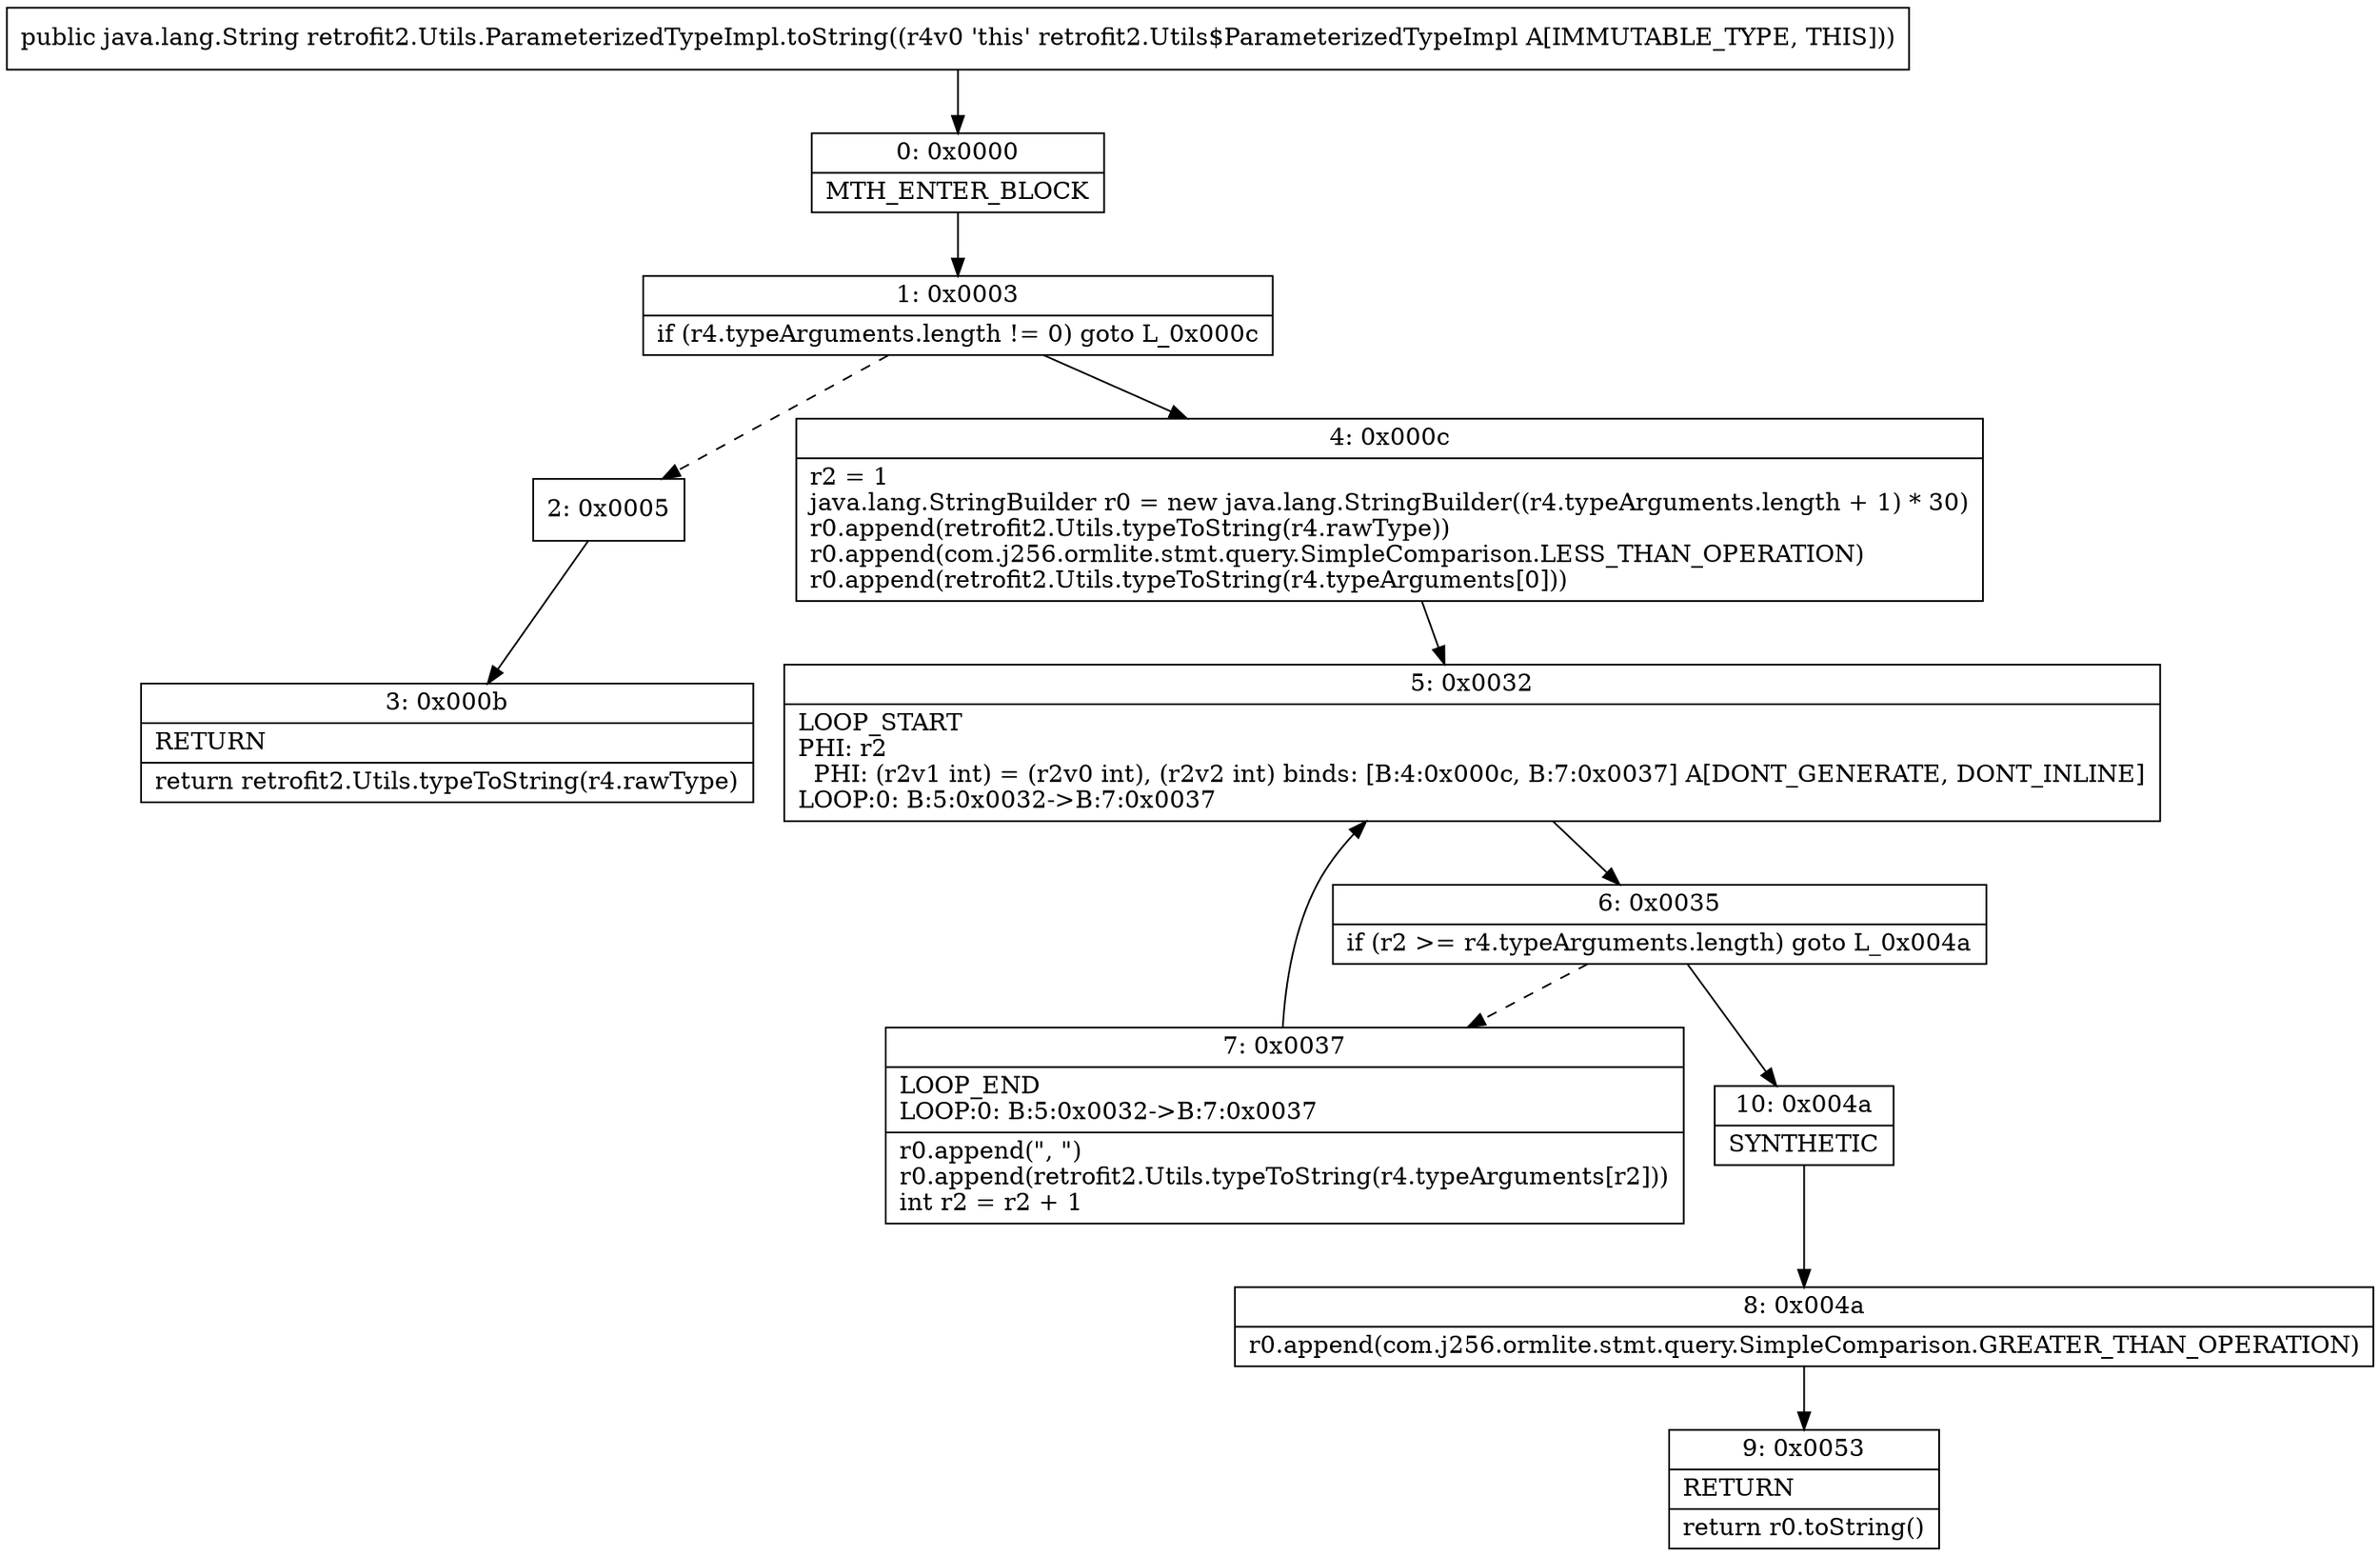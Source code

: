 digraph "CFG forretrofit2.Utils.ParameterizedTypeImpl.toString()Ljava\/lang\/String;" {
Node_0 [shape=record,label="{0\:\ 0x0000|MTH_ENTER_BLOCK\l}"];
Node_1 [shape=record,label="{1\:\ 0x0003|if (r4.typeArguments.length != 0) goto L_0x000c\l}"];
Node_2 [shape=record,label="{2\:\ 0x0005}"];
Node_3 [shape=record,label="{3\:\ 0x000b|RETURN\l|return retrofit2.Utils.typeToString(r4.rawType)\l}"];
Node_4 [shape=record,label="{4\:\ 0x000c|r2 = 1\ljava.lang.StringBuilder r0 = new java.lang.StringBuilder((r4.typeArguments.length + 1) * 30)\lr0.append(retrofit2.Utils.typeToString(r4.rawType))\lr0.append(com.j256.ormlite.stmt.query.SimpleComparison.LESS_THAN_OPERATION)\lr0.append(retrofit2.Utils.typeToString(r4.typeArguments[0]))\l}"];
Node_5 [shape=record,label="{5\:\ 0x0032|LOOP_START\lPHI: r2 \l  PHI: (r2v1 int) = (r2v0 int), (r2v2 int) binds: [B:4:0x000c, B:7:0x0037] A[DONT_GENERATE, DONT_INLINE]\lLOOP:0: B:5:0x0032\-\>B:7:0x0037\l}"];
Node_6 [shape=record,label="{6\:\ 0x0035|if (r2 \>= r4.typeArguments.length) goto L_0x004a\l}"];
Node_7 [shape=record,label="{7\:\ 0x0037|LOOP_END\lLOOP:0: B:5:0x0032\-\>B:7:0x0037\l|r0.append(\", \")\lr0.append(retrofit2.Utils.typeToString(r4.typeArguments[r2]))\lint r2 = r2 + 1\l}"];
Node_8 [shape=record,label="{8\:\ 0x004a|r0.append(com.j256.ormlite.stmt.query.SimpleComparison.GREATER_THAN_OPERATION)\l}"];
Node_9 [shape=record,label="{9\:\ 0x0053|RETURN\l|return r0.toString()\l}"];
Node_10 [shape=record,label="{10\:\ 0x004a|SYNTHETIC\l}"];
MethodNode[shape=record,label="{public java.lang.String retrofit2.Utils.ParameterizedTypeImpl.toString((r4v0 'this' retrofit2.Utils$ParameterizedTypeImpl A[IMMUTABLE_TYPE, THIS])) }"];
MethodNode -> Node_0;
Node_0 -> Node_1;
Node_1 -> Node_2[style=dashed];
Node_1 -> Node_4;
Node_2 -> Node_3;
Node_4 -> Node_5;
Node_5 -> Node_6;
Node_6 -> Node_7[style=dashed];
Node_6 -> Node_10;
Node_7 -> Node_5;
Node_8 -> Node_9;
Node_10 -> Node_8;
}

